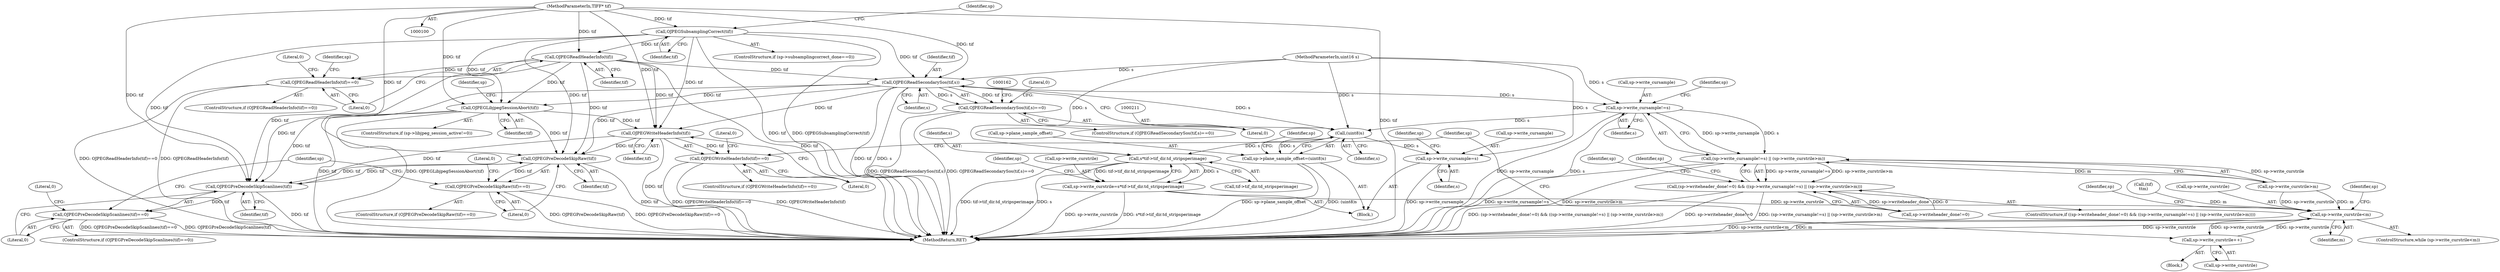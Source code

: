 digraph "0_libtiff_43bc256d8ae44b92d2734a3c5bc73957a4d7c1ec_0@pointer" {
"1000119" [label="(Call,OJPEGSubsamplingCorrect(tif))"];
"1000101" [label="(MethodParameterIn,TIFF* tif)"];
"1000130" [label="(Call,OJPEGReadHeaderInfo(tif))"];
"1000129" [label="(Call,OJPEGReadHeaderInfo(tif)==0)"];
"1000148" [label="(Call,OJPEGReadSecondarySos(tif,s))"];
"1000147" [label="(Call,OJPEGReadSecondarySos(tif,s)==0)"];
"1000175" [label="(Call,sp->write_cursample!=s)"];
"1000174" [label="(Call,(sp->write_cursample!=s) || (sp->write_curstrile>m))"];
"1000168" [label="(Call,(sp->writeheader_done!=0) && ((sp->write_cursample!=s) || (sp->write_curstrile>m)))"];
"1000210" [label="(Call,(uint8)s)"];
"1000206" [label="(Call,sp->plane_sample_offset=(uint8)s)"];
"1000213" [label="(Call,sp->write_cursample=s)"];
"1000222" [label="(Call,s*tif->tif_dir.td_stripsperimage)"];
"1000218" [label="(Call,sp->write_curstrile=s*tif->tif_dir.td_stripsperimage)"];
"1000319" [label="(Call,sp->write_curstrile<m)"];
"1000348" [label="(Call,sp->write_curstrile++)"];
"1000192" [label="(Call,OJPEGLibjpegSessionAbort(tif))"];
"1000313" [label="(Call,OJPEGWriteHeaderInfo(tif))"];
"1000312" [label="(Call,OJPEGWriteHeaderInfo(tif)==0)"];
"1000334" [label="(Call,OJPEGPreDecodeSkipRaw(tif))"];
"1000333" [label="(Call,OJPEGPreDecodeSkipRaw(tif)==0)"];
"1000343" [label="(Call,OJPEGPreDecodeSkipScanlines(tif))"];
"1000342" [label="(Call,OJPEGPreDecodeSkipScanlines(tif)==0)"];
"1000212" [label="(Identifier,s)"];
"1000328" [label="(Identifier,sp)"];
"1000167" [label="(ControlStructure,if ((sp->writeheader_done!=0) && ((sp->write_cursample!=s) || (sp->write_curstrile>m))))"];
"1000341" [label="(ControlStructure,if (OJPEGPreDecodeSkipScanlines(tif)==0))"];
"1000317" [label="(Literal,0)"];
"1000149" [label="(Identifier,tif)"];
"1000101" [label="(MethodParameterIn,TIFF* tif)"];
"1000180" [label="(Call,sp->write_curstrile>m)"];
"1000148" [label="(Call,OJPEGReadSecondarySos(tif,s))"];
"1000210" [label="(Call,(uint8)s)"];
"1000348" [label="(Call,sp->write_curstrile++)"];
"1000223" [label="(Identifier,s)"];
"1000120" [label="(Identifier,tif)"];
"1000213" [label="(Call,sp->write_cursample=s)"];
"1000186" [label="(ControlStructure,if (sp->libjpeg_session_active!=0))"];
"1000132" [label="(Literal,0)"];
"1000318" [label="(ControlStructure,while (sp->write_curstrile<m))"];
"1000196" [label="(Identifier,sp)"];
"1000193" [label="(Identifier,tif)"];
"1000338" [label="(Literal,0)"];
"1000113" [label="(ControlStructure,if (sp->subsamplingcorrect_done==0))"];
"1000342" [label="(Call,OJPEGPreDecodeSkipScanlines(tif)==0)"];
"1000215" [label="(Identifier,sp)"];
"1000214" [label="(Call,sp->write_cursample)"];
"1000315" [label="(Literal,0)"];
"1000147" [label="(Call,OJPEGReadSecondarySos(tif,s)==0)"];
"1000334" [label="(Call,OJPEGPreDecodeSkipRaw(tif))"];
"1000176" [label="(Call,sp->write_cursample)"];
"1000343" [label="(Call,OJPEGPreDecodeSkipScanlines(tif))"];
"1000129" [label="(Call,OJPEGReadHeaderInfo(tif)==0)"];
"1000350" [label="(Identifier,sp)"];
"1000354" [label="(Identifier,sp)"];
"1000134" [label="(Literal,0)"];
"1000119" [label="(Call,OJPEGSubsamplingCorrect(tif))"];
"1000218" [label="(Call,sp->write_curstrile=s*tif->tif_dir.td_stripsperimage)"];
"1000321" [label="(Identifier,sp)"];
"1000323" [label="(Identifier,m)"];
"1000324" [label="(Block,)"];
"1000189" [label="(Identifier,sp)"];
"1000345" [label="(Literal,0)"];
"1000314" [label="(Identifier,tif)"];
"1000344" [label="(Identifier,tif)"];
"1000168" [label="(Call,(sp->writeheader_done!=0) && ((sp->write_cursample!=s) || (sp->write_curstrile>m)))"];
"1000349" [label="(Call,sp->write_curstrile)"];
"1000312" [label="(Call,OJPEGWriteHeaderInfo(tif)==0)"];
"1000233" [label="(Identifier,sp)"];
"1000335" [label="(Identifier,tif)"];
"1000202" [label="(Identifier,sp)"];
"1000192" [label="(Call,OJPEGLibjpegSessionAbort(tif))"];
"1000124" [label="(Identifier,sp)"];
"1000347" [label="(Literal,0)"];
"1000150" [label="(Identifier,s)"];
"1000217" [label="(Identifier,s)"];
"1000169" [label="(Call,sp->writeheader_done!=0)"];
"1000333" [label="(Call,OJPEGPreDecodeSkipRaw(tif)==0)"];
"1000146" [label="(ControlStructure,if (OJPEGReadSecondarySos(tif,s)==0))"];
"1000175" [label="(Call,sp->write_cursample!=s)"];
"1000140" [label="(Identifier,sp)"];
"1000319" [label="(Call,sp->write_curstrile<m)"];
"1000153" [label="(Literal,0)"];
"1000332" [label="(ControlStructure,if (OJPEGPreDecodeSkipRaw(tif)==0))"];
"1000224" [label="(Call,tif->tif_dir.td_stripsperimage)"];
"1000311" [label="(ControlStructure,if (OJPEGWriteHeaderInfo(tif)==0))"];
"1000220" [label="(Identifier,sp)"];
"1000161" [label="(Call,(tif)\n\t\tm)"];
"1000313" [label="(Call,OJPEGWriteHeaderInfo(tif))"];
"1000182" [label="(Identifier,sp)"];
"1000336" [label="(Literal,0)"];
"1000131" [label="(Identifier,tif)"];
"1000130" [label="(Call,OJPEGReadHeaderInfo(tif))"];
"1000206" [label="(Call,sp->plane_sample_offset=(uint8)s)"];
"1000205" [label="(Block,)"];
"1000151" [label="(Literal,0)"];
"1000179" [label="(Identifier,s)"];
"1000174" [label="(Call,(sp->write_cursample!=s) || (sp->write_curstrile>m))"];
"1000207" [label="(Call,sp->plane_sample_offset)"];
"1000219" [label="(Call,sp->write_curstrile)"];
"1000320" [label="(Call,sp->write_curstrile)"];
"1000359" [label="(MethodReturn,RET)"];
"1000102" [label="(MethodParameterIn,uint16 s)"];
"1000128" [label="(ControlStructure,if (OJPEGReadHeaderInfo(tif)==0))"];
"1000222" [label="(Call,s*tif->tif_dir.td_stripsperimage)"];
"1000119" -> "1000113"  [label="AST: "];
"1000119" -> "1000120"  [label="CFG: "];
"1000120" -> "1000119"  [label="AST: "];
"1000124" -> "1000119"  [label="CFG: "];
"1000119" -> "1000359"  [label="DDG: tif"];
"1000119" -> "1000359"  [label="DDG: OJPEGSubsamplingCorrect(tif)"];
"1000101" -> "1000119"  [label="DDG: tif"];
"1000119" -> "1000130"  [label="DDG: tif"];
"1000119" -> "1000148"  [label="DDG: tif"];
"1000119" -> "1000192"  [label="DDG: tif"];
"1000119" -> "1000313"  [label="DDG: tif"];
"1000119" -> "1000334"  [label="DDG: tif"];
"1000119" -> "1000343"  [label="DDG: tif"];
"1000101" -> "1000100"  [label="AST: "];
"1000101" -> "1000359"  [label="DDG: tif"];
"1000101" -> "1000130"  [label="DDG: tif"];
"1000101" -> "1000148"  [label="DDG: tif"];
"1000101" -> "1000192"  [label="DDG: tif"];
"1000101" -> "1000313"  [label="DDG: tif"];
"1000101" -> "1000334"  [label="DDG: tif"];
"1000101" -> "1000343"  [label="DDG: tif"];
"1000130" -> "1000129"  [label="AST: "];
"1000130" -> "1000131"  [label="CFG: "];
"1000131" -> "1000130"  [label="AST: "];
"1000132" -> "1000130"  [label="CFG: "];
"1000130" -> "1000359"  [label="DDG: tif"];
"1000130" -> "1000129"  [label="DDG: tif"];
"1000130" -> "1000148"  [label="DDG: tif"];
"1000130" -> "1000192"  [label="DDG: tif"];
"1000130" -> "1000313"  [label="DDG: tif"];
"1000130" -> "1000334"  [label="DDG: tif"];
"1000130" -> "1000343"  [label="DDG: tif"];
"1000129" -> "1000128"  [label="AST: "];
"1000129" -> "1000132"  [label="CFG: "];
"1000132" -> "1000129"  [label="AST: "];
"1000134" -> "1000129"  [label="CFG: "];
"1000140" -> "1000129"  [label="CFG: "];
"1000129" -> "1000359"  [label="DDG: OJPEGReadHeaderInfo(tif)"];
"1000129" -> "1000359"  [label="DDG: OJPEGReadHeaderInfo(tif)==0"];
"1000148" -> "1000147"  [label="AST: "];
"1000148" -> "1000150"  [label="CFG: "];
"1000149" -> "1000148"  [label="AST: "];
"1000150" -> "1000148"  [label="AST: "];
"1000151" -> "1000148"  [label="CFG: "];
"1000148" -> "1000359"  [label="DDG: tif"];
"1000148" -> "1000359"  [label="DDG: s"];
"1000148" -> "1000147"  [label="DDG: tif"];
"1000148" -> "1000147"  [label="DDG: s"];
"1000102" -> "1000148"  [label="DDG: s"];
"1000148" -> "1000175"  [label="DDG: s"];
"1000148" -> "1000192"  [label="DDG: tif"];
"1000148" -> "1000210"  [label="DDG: s"];
"1000148" -> "1000313"  [label="DDG: tif"];
"1000148" -> "1000334"  [label="DDG: tif"];
"1000148" -> "1000343"  [label="DDG: tif"];
"1000147" -> "1000146"  [label="AST: "];
"1000147" -> "1000151"  [label="CFG: "];
"1000151" -> "1000147"  [label="AST: "];
"1000153" -> "1000147"  [label="CFG: "];
"1000162" -> "1000147"  [label="CFG: "];
"1000147" -> "1000359"  [label="DDG: OJPEGReadSecondarySos(tif,s)"];
"1000147" -> "1000359"  [label="DDG: OJPEGReadSecondarySos(tif,s)==0"];
"1000175" -> "1000174"  [label="AST: "];
"1000175" -> "1000179"  [label="CFG: "];
"1000176" -> "1000175"  [label="AST: "];
"1000179" -> "1000175"  [label="AST: "];
"1000182" -> "1000175"  [label="CFG: "];
"1000174" -> "1000175"  [label="CFG: "];
"1000175" -> "1000359"  [label="DDG: s"];
"1000175" -> "1000359"  [label="DDG: sp->write_cursample"];
"1000175" -> "1000174"  [label="DDG: sp->write_cursample"];
"1000175" -> "1000174"  [label="DDG: s"];
"1000102" -> "1000175"  [label="DDG: s"];
"1000175" -> "1000210"  [label="DDG: s"];
"1000174" -> "1000168"  [label="AST: "];
"1000174" -> "1000180"  [label="CFG: "];
"1000180" -> "1000174"  [label="AST: "];
"1000168" -> "1000174"  [label="CFG: "];
"1000174" -> "1000359"  [label="DDG: sp->write_curstrile>m"];
"1000174" -> "1000359"  [label="DDG: sp->write_cursample!=s"];
"1000174" -> "1000168"  [label="DDG: sp->write_cursample!=s"];
"1000174" -> "1000168"  [label="DDG: sp->write_curstrile>m"];
"1000180" -> "1000174"  [label="DDG: sp->write_curstrile"];
"1000180" -> "1000174"  [label="DDG: m"];
"1000168" -> "1000167"  [label="AST: "];
"1000168" -> "1000169"  [label="CFG: "];
"1000169" -> "1000168"  [label="AST: "];
"1000189" -> "1000168"  [label="CFG: "];
"1000202" -> "1000168"  [label="CFG: "];
"1000168" -> "1000359"  [label="DDG: (sp->writeheader_done!=0) && ((sp->write_cursample!=s) || (sp->write_curstrile>m))"];
"1000168" -> "1000359"  [label="DDG: sp->writeheader_done!=0"];
"1000168" -> "1000359"  [label="DDG: (sp->write_cursample!=s) || (sp->write_curstrile>m)"];
"1000169" -> "1000168"  [label="DDG: sp->writeheader_done"];
"1000169" -> "1000168"  [label="DDG: 0"];
"1000210" -> "1000206"  [label="AST: "];
"1000210" -> "1000212"  [label="CFG: "];
"1000211" -> "1000210"  [label="AST: "];
"1000212" -> "1000210"  [label="AST: "];
"1000206" -> "1000210"  [label="CFG: "];
"1000210" -> "1000206"  [label="DDG: s"];
"1000102" -> "1000210"  [label="DDG: s"];
"1000210" -> "1000213"  [label="DDG: s"];
"1000210" -> "1000222"  [label="DDG: s"];
"1000206" -> "1000205"  [label="AST: "];
"1000207" -> "1000206"  [label="AST: "];
"1000215" -> "1000206"  [label="CFG: "];
"1000206" -> "1000359"  [label="DDG: sp->plane_sample_offset"];
"1000206" -> "1000359"  [label="DDG: (uint8)s"];
"1000213" -> "1000205"  [label="AST: "];
"1000213" -> "1000217"  [label="CFG: "];
"1000214" -> "1000213"  [label="AST: "];
"1000217" -> "1000213"  [label="AST: "];
"1000220" -> "1000213"  [label="CFG: "];
"1000213" -> "1000359"  [label="DDG: sp->write_cursample"];
"1000102" -> "1000213"  [label="DDG: s"];
"1000222" -> "1000218"  [label="AST: "];
"1000222" -> "1000224"  [label="CFG: "];
"1000223" -> "1000222"  [label="AST: "];
"1000224" -> "1000222"  [label="AST: "];
"1000218" -> "1000222"  [label="CFG: "];
"1000222" -> "1000359"  [label="DDG: s"];
"1000222" -> "1000359"  [label="DDG: tif->tif_dir.td_stripsperimage"];
"1000222" -> "1000218"  [label="DDG: s"];
"1000222" -> "1000218"  [label="DDG: tif->tif_dir.td_stripsperimage"];
"1000102" -> "1000222"  [label="DDG: s"];
"1000218" -> "1000205"  [label="AST: "];
"1000219" -> "1000218"  [label="AST: "];
"1000233" -> "1000218"  [label="CFG: "];
"1000218" -> "1000359"  [label="DDG: sp->write_curstrile"];
"1000218" -> "1000359"  [label="DDG: s*tif->tif_dir.td_stripsperimage"];
"1000218" -> "1000319"  [label="DDG: sp->write_curstrile"];
"1000319" -> "1000318"  [label="AST: "];
"1000319" -> "1000323"  [label="CFG: "];
"1000320" -> "1000319"  [label="AST: "];
"1000323" -> "1000319"  [label="AST: "];
"1000328" -> "1000319"  [label="CFG: "];
"1000354" -> "1000319"  [label="CFG: "];
"1000319" -> "1000359"  [label="DDG: sp->write_curstrile<m"];
"1000319" -> "1000359"  [label="DDG: m"];
"1000319" -> "1000359"  [label="DDG: sp->write_curstrile"];
"1000348" -> "1000319"  [label="DDG: sp->write_curstrile"];
"1000180" -> "1000319"  [label="DDG: sp->write_curstrile"];
"1000180" -> "1000319"  [label="DDG: m"];
"1000161" -> "1000319"  [label="DDG: m"];
"1000319" -> "1000348"  [label="DDG: sp->write_curstrile"];
"1000348" -> "1000324"  [label="AST: "];
"1000348" -> "1000349"  [label="CFG: "];
"1000349" -> "1000348"  [label="AST: "];
"1000321" -> "1000348"  [label="CFG: "];
"1000192" -> "1000186"  [label="AST: "];
"1000192" -> "1000193"  [label="CFG: "];
"1000193" -> "1000192"  [label="AST: "];
"1000196" -> "1000192"  [label="CFG: "];
"1000192" -> "1000359"  [label="DDG: tif"];
"1000192" -> "1000359"  [label="DDG: OJPEGLibjpegSessionAbort(tif)"];
"1000192" -> "1000313"  [label="DDG: tif"];
"1000192" -> "1000334"  [label="DDG: tif"];
"1000192" -> "1000343"  [label="DDG: tif"];
"1000313" -> "1000312"  [label="AST: "];
"1000313" -> "1000314"  [label="CFG: "];
"1000314" -> "1000313"  [label="AST: "];
"1000315" -> "1000313"  [label="CFG: "];
"1000313" -> "1000359"  [label="DDG: tif"];
"1000313" -> "1000312"  [label="DDG: tif"];
"1000313" -> "1000334"  [label="DDG: tif"];
"1000313" -> "1000343"  [label="DDG: tif"];
"1000312" -> "1000311"  [label="AST: "];
"1000312" -> "1000315"  [label="CFG: "];
"1000315" -> "1000312"  [label="AST: "];
"1000317" -> "1000312"  [label="CFG: "];
"1000321" -> "1000312"  [label="CFG: "];
"1000312" -> "1000359"  [label="DDG: OJPEGWriteHeaderInfo(tif)==0"];
"1000312" -> "1000359"  [label="DDG: OJPEGWriteHeaderInfo(tif)"];
"1000334" -> "1000333"  [label="AST: "];
"1000334" -> "1000335"  [label="CFG: "];
"1000335" -> "1000334"  [label="AST: "];
"1000336" -> "1000334"  [label="CFG: "];
"1000334" -> "1000359"  [label="DDG: tif"];
"1000334" -> "1000333"  [label="DDG: tif"];
"1000343" -> "1000334"  [label="DDG: tif"];
"1000334" -> "1000343"  [label="DDG: tif"];
"1000333" -> "1000332"  [label="AST: "];
"1000333" -> "1000336"  [label="CFG: "];
"1000336" -> "1000333"  [label="AST: "];
"1000338" -> "1000333"  [label="CFG: "];
"1000350" -> "1000333"  [label="CFG: "];
"1000333" -> "1000359"  [label="DDG: OJPEGPreDecodeSkipRaw(tif)"];
"1000333" -> "1000359"  [label="DDG: OJPEGPreDecodeSkipRaw(tif)==0"];
"1000343" -> "1000342"  [label="AST: "];
"1000343" -> "1000344"  [label="CFG: "];
"1000344" -> "1000343"  [label="AST: "];
"1000345" -> "1000343"  [label="CFG: "];
"1000343" -> "1000359"  [label="DDG: tif"];
"1000343" -> "1000342"  [label="DDG: tif"];
"1000342" -> "1000341"  [label="AST: "];
"1000342" -> "1000345"  [label="CFG: "];
"1000345" -> "1000342"  [label="AST: "];
"1000347" -> "1000342"  [label="CFG: "];
"1000350" -> "1000342"  [label="CFG: "];
"1000342" -> "1000359"  [label="DDG: OJPEGPreDecodeSkipScanlines(tif)"];
"1000342" -> "1000359"  [label="DDG: OJPEGPreDecodeSkipScanlines(tif)==0"];
}
